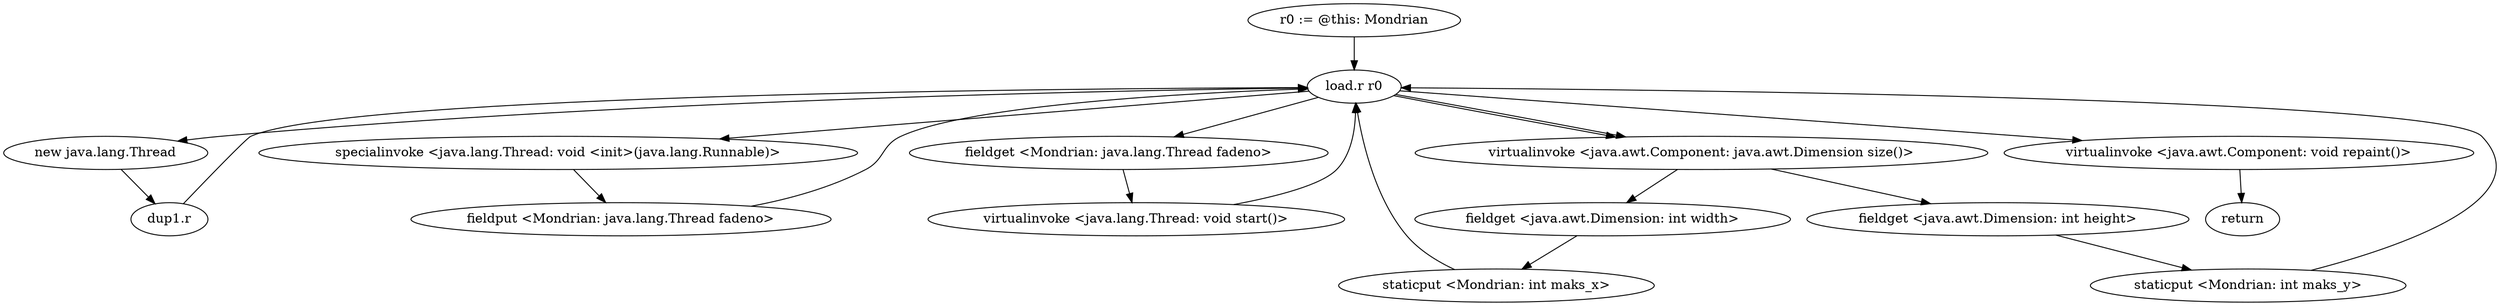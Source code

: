 digraph "" {
    "r0 := @this: Mondrian"
    "load.r r0"
    "r0 := @this: Mondrian"->"load.r r0";
    "new java.lang.Thread"
    "load.r r0"->"new java.lang.Thread";
    "dup1.r"
    "new java.lang.Thread"->"dup1.r";
    "dup1.r"->"load.r r0";
    "specialinvoke <java.lang.Thread: void <init>(java.lang.Runnable)>"
    "load.r r0"->"specialinvoke <java.lang.Thread: void <init>(java.lang.Runnable)>";
    "fieldput <Mondrian: java.lang.Thread fadeno>"
    "specialinvoke <java.lang.Thread: void <init>(java.lang.Runnable)>"->"fieldput <Mondrian: java.lang.Thread fadeno>";
    "fieldput <Mondrian: java.lang.Thread fadeno>"->"load.r r0";
    "fieldget <Mondrian: java.lang.Thread fadeno>"
    "load.r r0"->"fieldget <Mondrian: java.lang.Thread fadeno>";
    "virtualinvoke <java.lang.Thread: void start()>"
    "fieldget <Mondrian: java.lang.Thread fadeno>"->"virtualinvoke <java.lang.Thread: void start()>";
    "virtualinvoke <java.lang.Thread: void start()>"->"load.r r0";
    "virtualinvoke <java.awt.Component: java.awt.Dimension size()>"
    "load.r r0"->"virtualinvoke <java.awt.Component: java.awt.Dimension size()>";
    "fieldget <java.awt.Dimension: int width>"
    "virtualinvoke <java.awt.Component: java.awt.Dimension size()>"->"fieldget <java.awt.Dimension: int width>";
    "staticput <Mondrian: int maks_x>"
    "fieldget <java.awt.Dimension: int width>"->"staticput <Mondrian: int maks_x>";
    "staticput <Mondrian: int maks_x>"->"load.r r0";
    "load.r r0"->"virtualinvoke <java.awt.Component: java.awt.Dimension size()>";
    "fieldget <java.awt.Dimension: int height>"
    "virtualinvoke <java.awt.Component: java.awt.Dimension size()>"->"fieldget <java.awt.Dimension: int height>";
    "staticput <Mondrian: int maks_y>"
    "fieldget <java.awt.Dimension: int height>"->"staticput <Mondrian: int maks_y>";
    "staticput <Mondrian: int maks_y>"->"load.r r0";
    "virtualinvoke <java.awt.Component: void repaint()>"
    "load.r r0"->"virtualinvoke <java.awt.Component: void repaint()>";
    "return"
    "virtualinvoke <java.awt.Component: void repaint()>"->"return";
}
